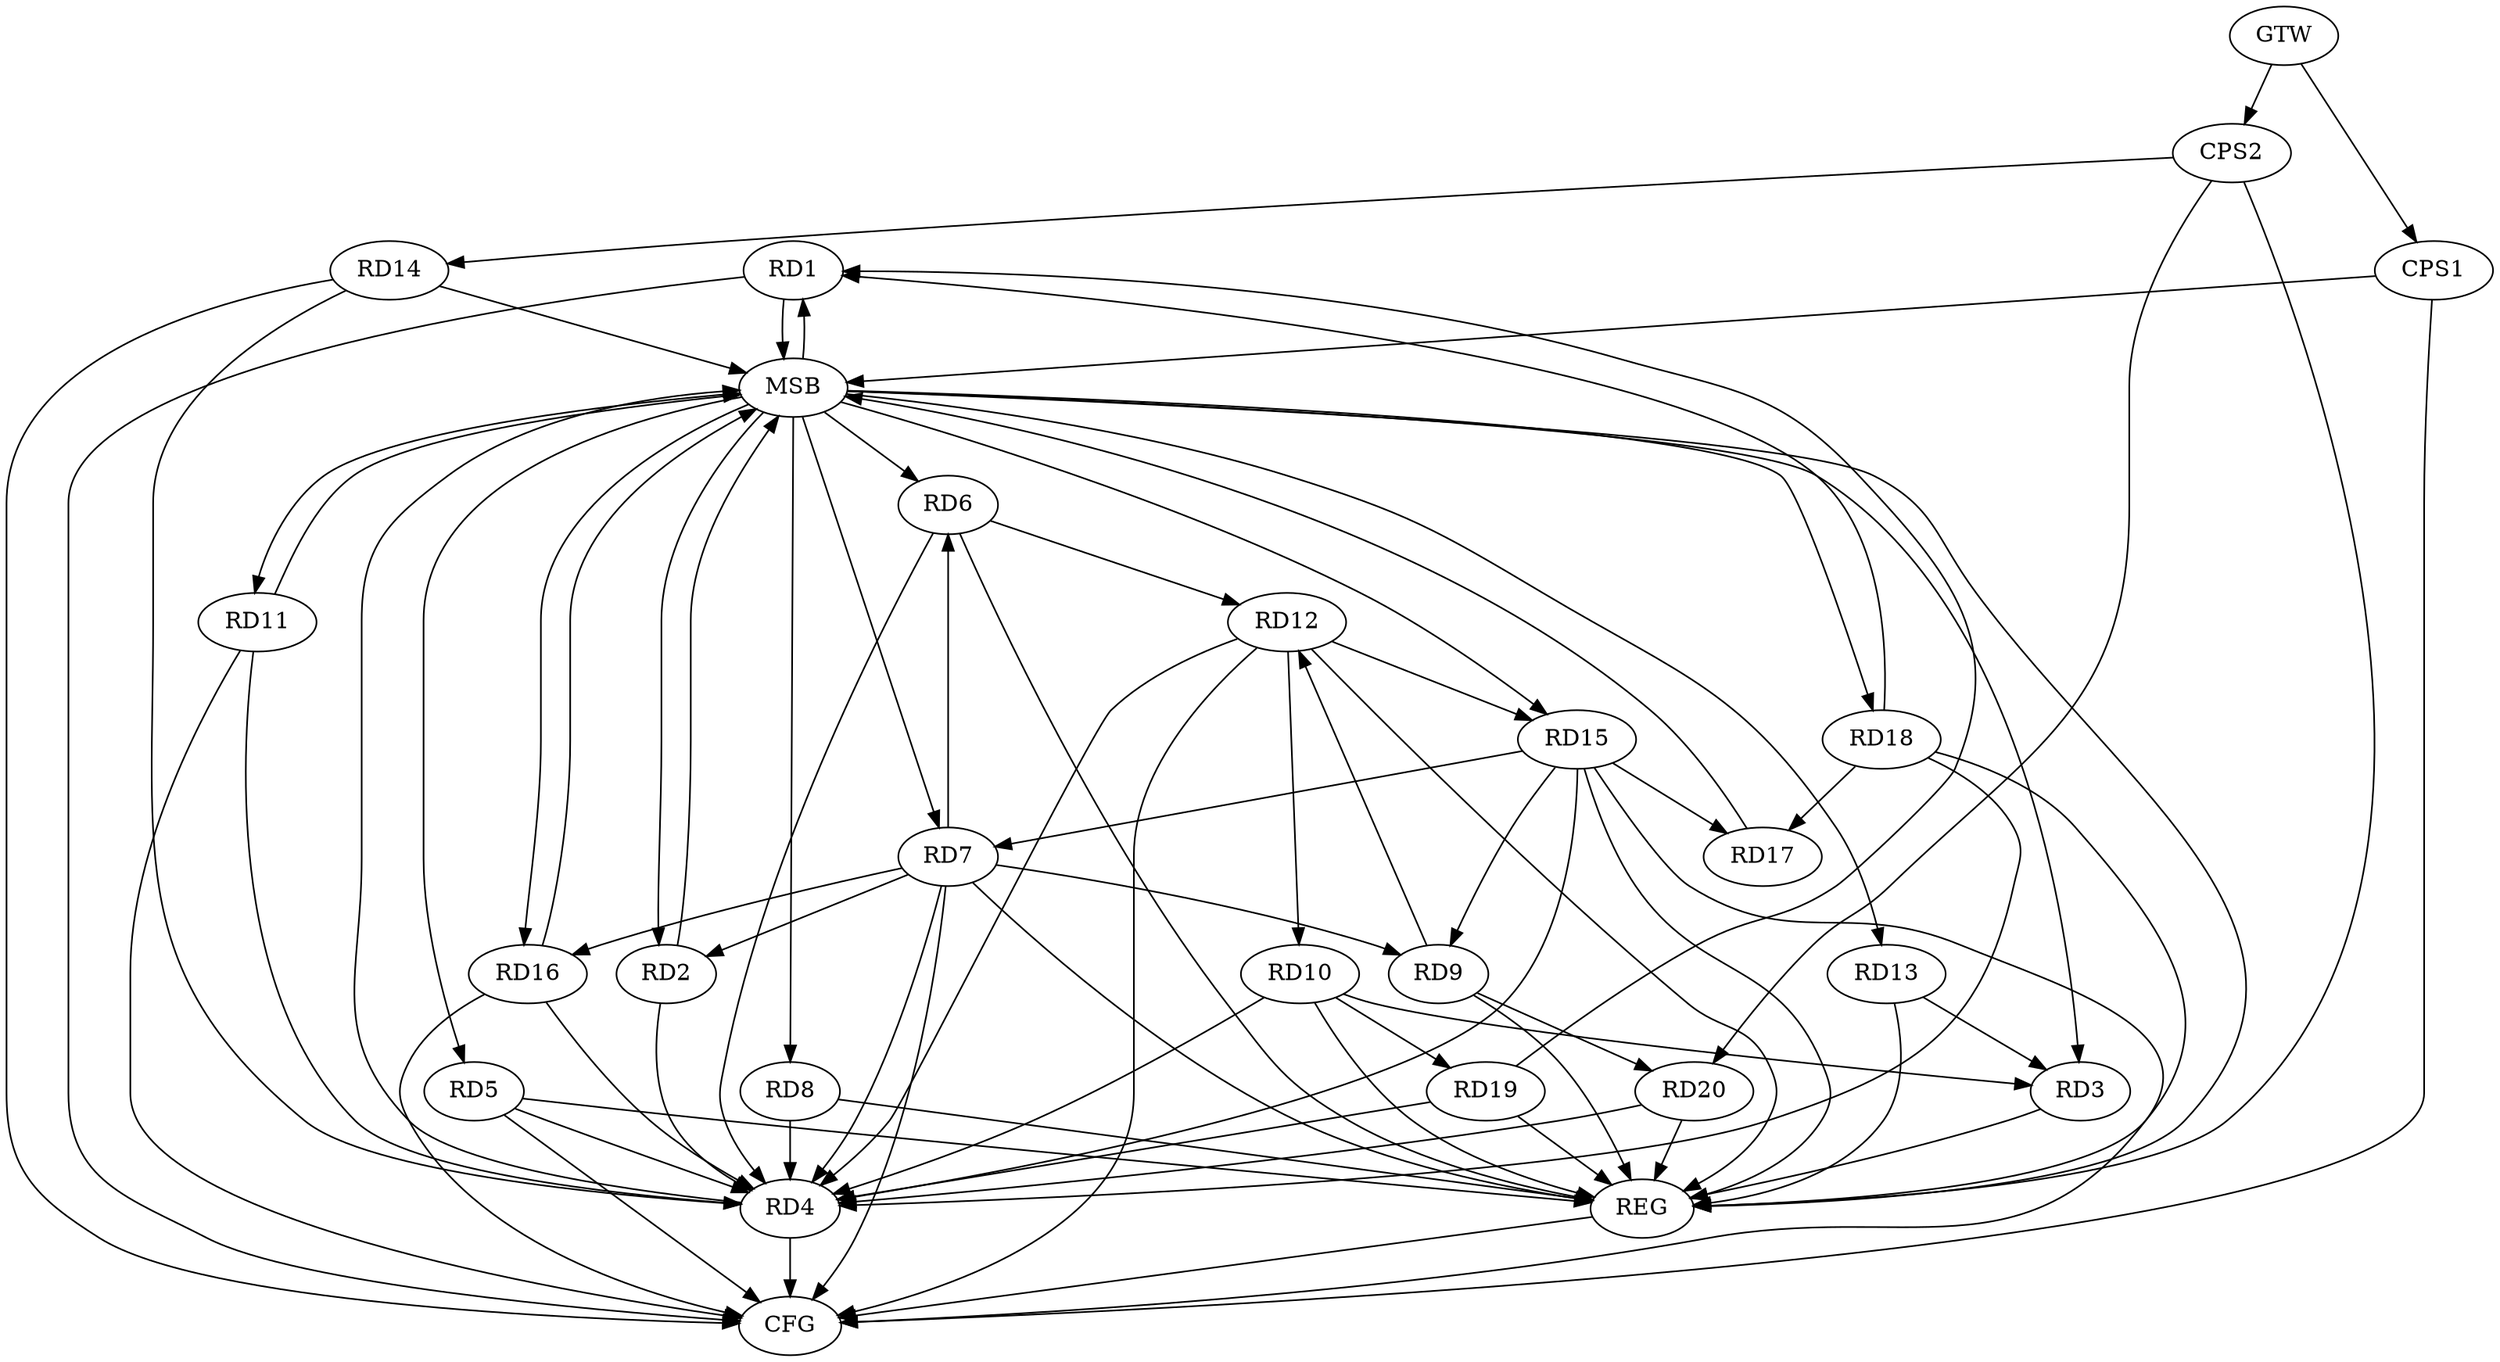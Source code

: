 strict digraph G {
  RD1 [ label="RD1" ];
  RD2 [ label="RD2" ];
  RD3 [ label="RD3" ];
  RD4 [ label="RD4" ];
  RD5 [ label="RD5" ];
  RD6 [ label="RD6" ];
  RD7 [ label="RD7" ];
  RD8 [ label="RD8" ];
  RD9 [ label="RD9" ];
  RD10 [ label="RD10" ];
  RD11 [ label="RD11" ];
  RD12 [ label="RD12" ];
  RD13 [ label="RD13" ];
  RD14 [ label="RD14" ];
  RD15 [ label="RD15" ];
  RD16 [ label="RD16" ];
  RD17 [ label="RD17" ];
  RD18 [ label="RD18" ];
  RD19 [ label="RD19" ];
  RD20 [ label="RD20" ];
  CPS1 [ label="CPS1" ];
  CPS2 [ label="CPS2" ];
  GTW [ label="GTW" ];
  REG [ label="REG" ];
  MSB [ label="MSB" ];
  CFG [ label="CFG" ];
  RD18 -> RD1;
  RD19 -> RD1;
  RD7 -> RD2;
  RD10 -> RD3;
  RD13 -> RD3;
  RD10 -> RD4;
  RD12 -> RD4;
  RD18 -> RD4;
  RD19 -> RD4;
  RD7 -> RD6;
  RD6 -> RD12;
  RD7 -> RD9;
  RD15 -> RD7;
  RD7 -> RD16;
  RD9 -> RD12;
  RD15 -> RD9;
  RD9 -> RD20;
  RD12 -> RD10;
  RD10 -> RD19;
  RD12 -> RD15;
  RD15 -> RD17;
  RD18 -> RD17;
  CPS2 -> RD14;
  CPS2 -> RD20;
  GTW -> CPS1;
  GTW -> CPS2;
  RD3 -> REG;
  RD5 -> REG;
  RD6 -> REG;
  RD7 -> REG;
  RD8 -> REG;
  RD9 -> REG;
  RD10 -> REG;
  RD12 -> REG;
  RD13 -> REG;
  RD15 -> REG;
  RD18 -> REG;
  RD19 -> REG;
  RD20 -> REG;
  CPS2 -> REG;
  RD1 -> MSB;
  MSB -> RD2;
  MSB -> REG;
  RD2 -> MSB;
  MSB -> RD3;
  MSB -> RD7;
  RD4 -> MSB;
  MSB -> RD1;
  MSB -> RD18;
  RD11 -> MSB;
  RD14 -> MSB;
  RD16 -> MSB;
  MSB -> RD6;
  MSB -> RD8;
  MSB -> RD15;
  RD17 -> MSB;
  MSB -> RD13;
  MSB -> RD16;
  CPS1 -> MSB;
  MSB -> RD5;
  MSB -> RD11;
  RD15 -> CFG;
  RD7 -> CFG;
  RD16 -> CFG;
  CPS1 -> CFG;
  RD12 -> CFG;
  RD1 -> CFG;
  RD5 -> CFG;
  RD14 -> CFG;
  RD11 -> CFG;
  RD4 -> CFG;
  REG -> CFG;
  RD11 -> RD4;
  RD5 -> RD4;
  RD14 -> RD4;
  RD7 -> RD4;
  RD2 -> RD4;
  RD8 -> RD4;
  RD16 -> RD4;
  RD15 -> RD4;
  RD20 -> RD4;
  RD6 -> RD4;
}
